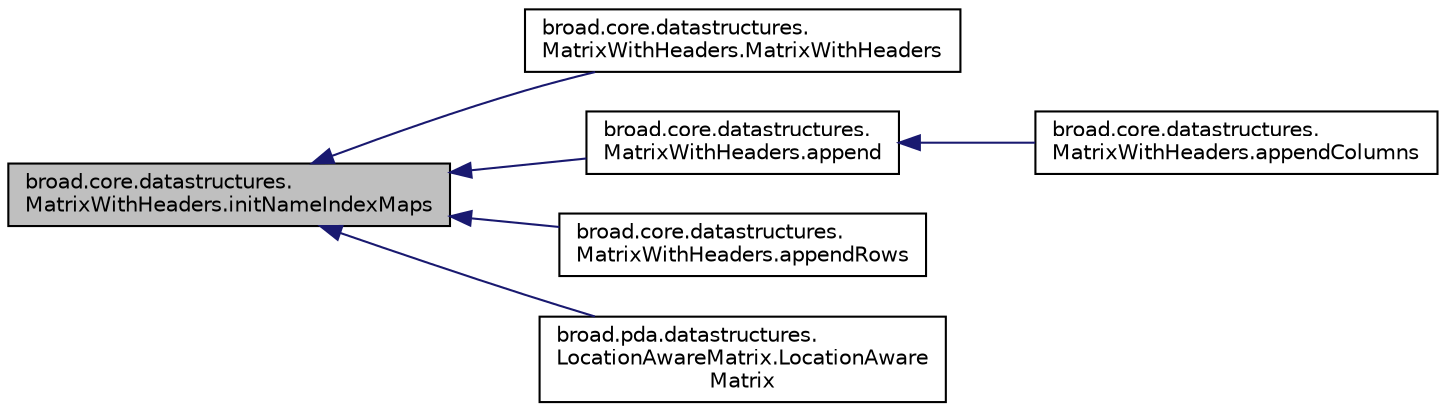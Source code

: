 digraph "broad.core.datastructures.MatrixWithHeaders.initNameIndexMaps"
{
  edge [fontname="Helvetica",fontsize="10",labelfontname="Helvetica",labelfontsize="10"];
  node [fontname="Helvetica",fontsize="10",shape=record];
  rankdir="LR";
  Node1 [label="broad.core.datastructures.\lMatrixWithHeaders.initNameIndexMaps",height=0.2,width=0.4,color="black", fillcolor="grey75", style="filled" fontcolor="black"];
  Node1 -> Node2 [dir="back",color="midnightblue",fontsize="10",style="solid"];
  Node2 [label="broad.core.datastructures.\lMatrixWithHeaders.MatrixWithHeaders",height=0.2,width=0.4,color="black", fillcolor="white", style="filled",URL="$classbroad_1_1core_1_1datastructures_1_1_matrix_with_headers.html#ac188a04f8627c7c2f752cee45462c6bd"];
  Node1 -> Node3 [dir="back",color="midnightblue",fontsize="10",style="solid"];
  Node3 [label="broad.core.datastructures.\lMatrixWithHeaders.append",height=0.2,width=0.4,color="black", fillcolor="white", style="filled",URL="$classbroad_1_1core_1_1datastructures_1_1_matrix_with_headers.html#a03f873f48d978f450947d3c41db781c3"];
  Node3 -> Node4 [dir="back",color="midnightblue",fontsize="10",style="solid"];
  Node4 [label="broad.core.datastructures.\lMatrixWithHeaders.appendColumns",height=0.2,width=0.4,color="black", fillcolor="white", style="filled",URL="$classbroad_1_1core_1_1datastructures_1_1_matrix_with_headers.html#a773b4bf0066c2f633636c449d1a3aafb"];
  Node1 -> Node5 [dir="back",color="midnightblue",fontsize="10",style="solid"];
  Node5 [label="broad.core.datastructures.\lMatrixWithHeaders.appendRows",height=0.2,width=0.4,color="black", fillcolor="white", style="filled",URL="$classbroad_1_1core_1_1datastructures_1_1_matrix_with_headers.html#adb2ca319fff6850a3dae6d071de1c500"];
  Node1 -> Node6 [dir="back",color="midnightblue",fontsize="10",style="solid"];
  Node6 [label="broad.pda.datastructures.\lLocationAwareMatrix.LocationAware\lMatrix",height=0.2,width=0.4,color="black", fillcolor="white", style="filled",URL="$classbroad_1_1pda_1_1datastructures_1_1_location_aware_matrix.html#a0b4e64d0423afbabaf12ee4f81b3b9cc"];
}
